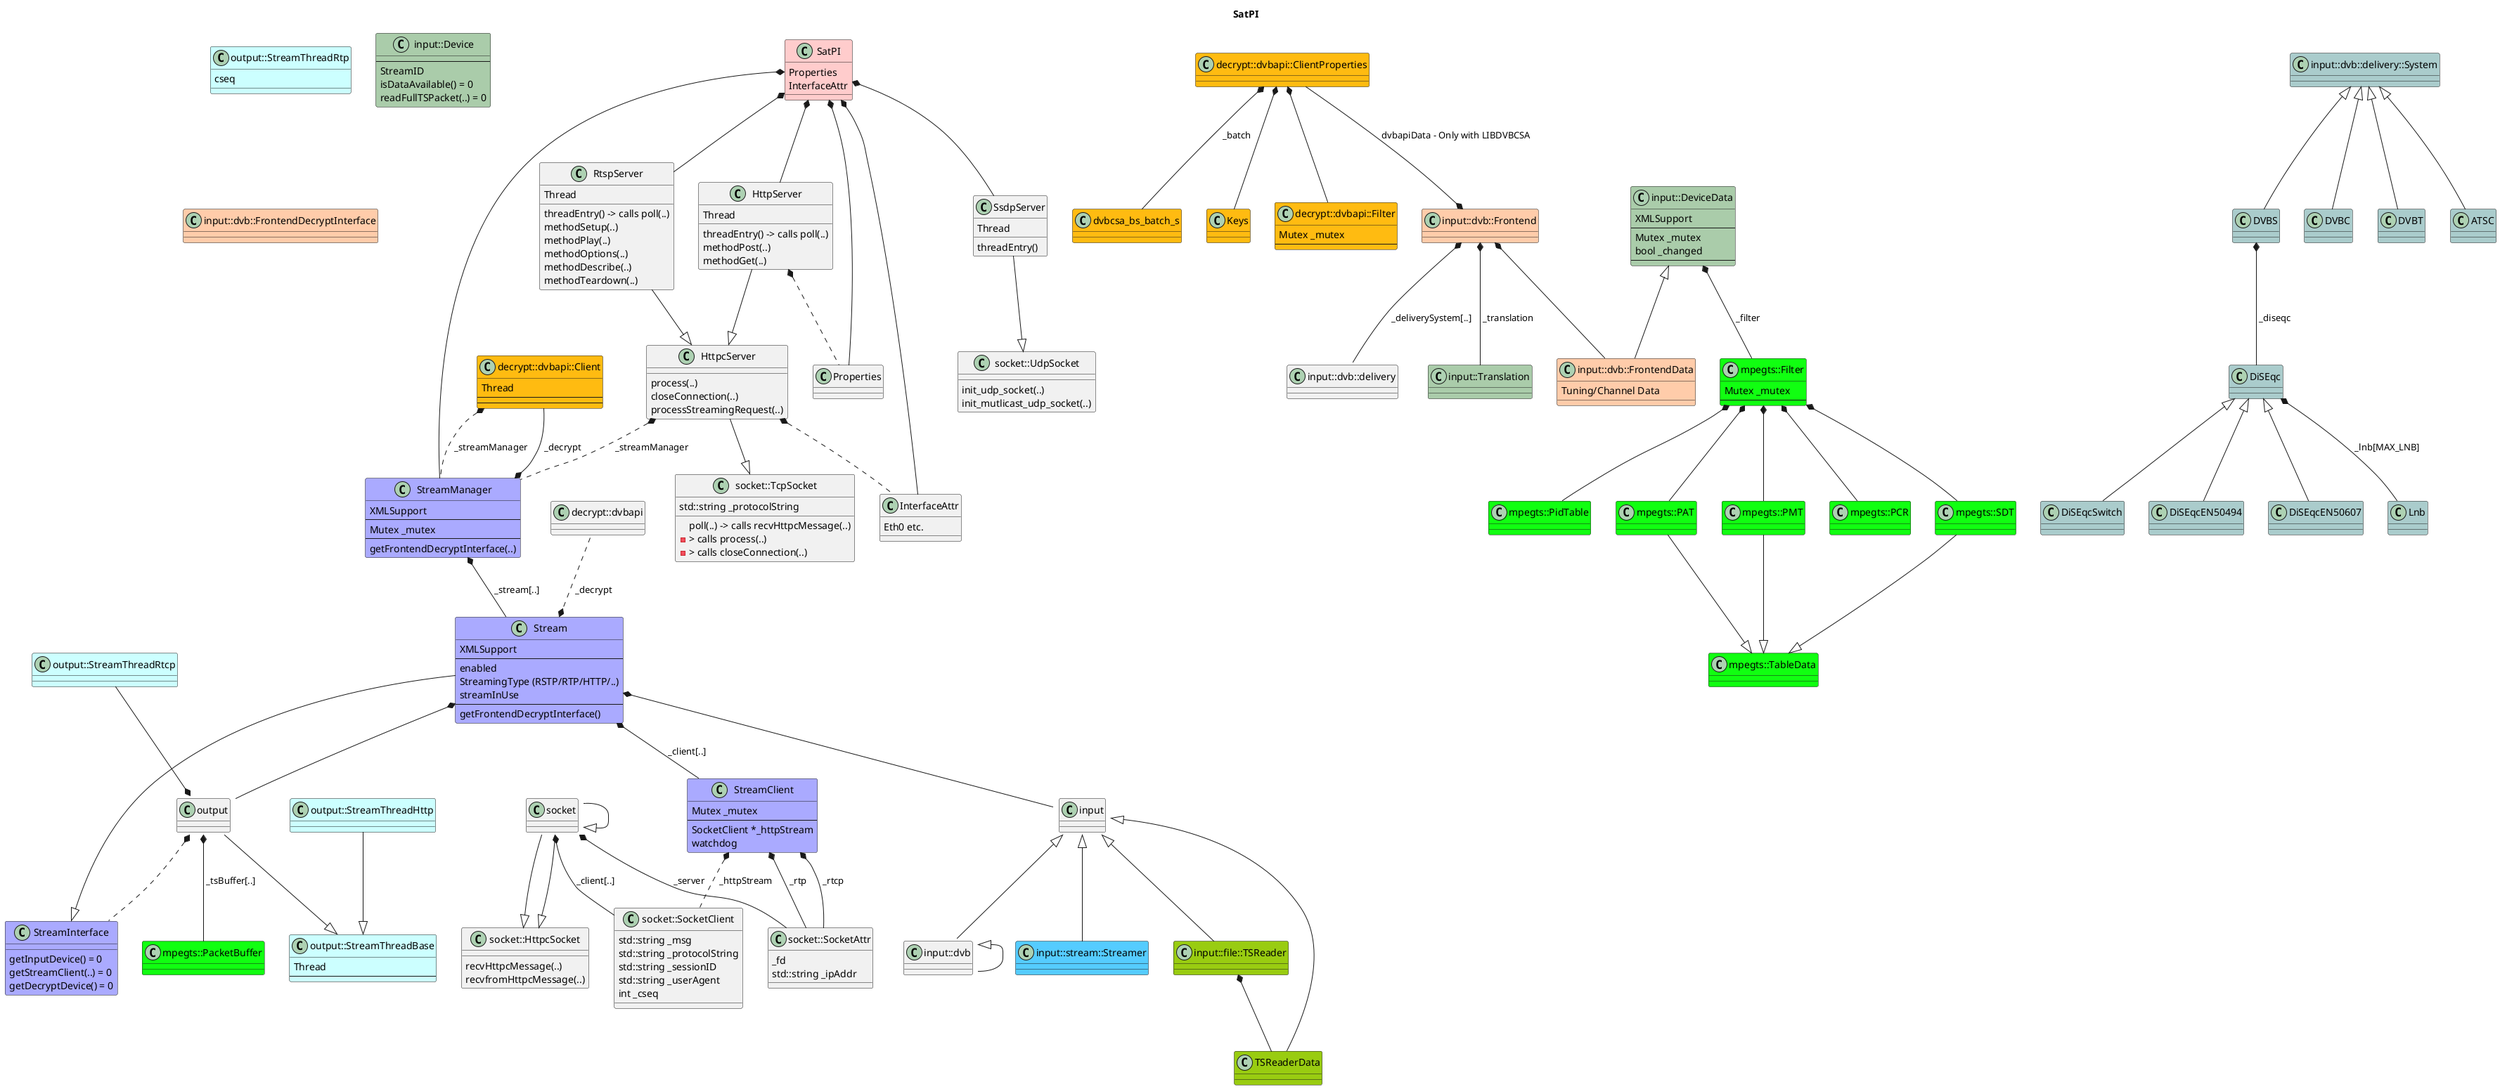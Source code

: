 @startuml

hide footbox

title SatPI

SatPI *-- StreamManager
SatPI *-- RtspServer
SatPI *-- HttpServer
SatPI *-- SsdpServer
SatPI *-- Properties
SatPI *-- InterfaceAttr


class SatPI #ffcccc {
  Properties
  InterfaceAttr
}

class InterfaceAttr {
  Eth0 etc.
}

class socket::HttpcSocket {
  recvHttpcMessage(..)
  recvfromHttpcMessage(..)
}

socket::SocketClient --|> socket::SocketAttr
class socket::SocketClient {
  std::string _msg
  std::string _protocolString
  std::string _sessionID
  std::string _userAgent
  int _cseq
}

class socket::SocketAttr {
  _fd
  std::string _ipAddr
}

socket::TcpSocket --|> socket::HttpcSocket
socket::TcpSocket *-- socket::SocketAttr : "_server"
socket::TcpSocket *-- socket::SocketClient : "_client[..]"
class socket::TcpSocket {
  poll(..) -> calls recvHttpcMessage(..)
           -> calls process(..)
           -> calls closeConnection(..)
  std::string _protocolString
}

socket::UdpSocket --|> socket::HttpcSocket
class socket::UdpSocket {
  init_udp_socket(..)
  init_mutlicast_udp_socket(..)
}

SsdpServer --|> socket::UdpSocket
class SsdpServer {
  Thread

  threadEntry()
}


RtspServer --|> HttpcServer
class RtspServer {
  Thread

  threadEntry() -> calls poll(..)
  methodSetup(..)
  methodPlay(..)
  methodOptions(..)
  methodDescribe(..)
  methodTeardown(..)
}

HttpServer --|> HttpcServer
HttpServer *.. Properties
class HttpServer {
  Thread

  threadEntry() -> calls poll(..)
  methodPost(..)
  methodGet(..)
}

HttpcServer --|> socket::TcpSocket
HttpcServer *.. StreamManager : "_streamManager"
HttpcServer *.. InterfaceAttr
class HttpcServer {
  process(..)
  closeConnection(..)
  processStreamingRequest(..)
}

class StreamInterface #aaaaff {
  getInputDevice() = 0
  getStreamClient(..) = 0
  getDecryptDevice() = 0
}

Stream --|> StreamInterface
Stream *-- StreamClient : " _client[..] "
Stream *-- input::Device
Stream *-- output::StreamThreadBase
decrypt::dvbapi::Client ..* Stream : " _decrypt "
class Stream #aaaaff {
  XMLSupport
  --
  enabled
  StreamingType (RSTP/RTP/HTTP/..)
  streamInUse
  --
  getFrontendDecryptInterface()
}

class decrypt::dvbapi::Client           #ffbb11 {
  Thread
  --
  --
}

class decrypt::dvbapi::ClientProperties #ffbb11
class dvbcsa_bs_batch_s                 #ffbb11
class Keys                              #ffbb11
class decrypt::dvbapi::Filter           #ffbb11 {
  Mutex _mutex
  --
}

decrypt::dvbapi::Client --* StreamManager  : " _decrypt "
decrypt::dvbapi::Client *.. StreamManager  : " _streamManager "

StreamManager *-- Stream : " _stream[..] "
class StreamManager #aaaaff {
  XMLSupport
  --
  Mutex _mutex
  --
  getFrontendDecryptInterface(..)
}

StreamClient *-- socket::SocketAttr : " _rtp "
StreamClient *-- socket::SocketAttr : " _rtcp "
StreamClient *.. socket::SocketClient : " _httpStream "
class StreamClient #aaaaff {
  Mutex _mutex
  --
  SocketClient *_httpStream
  watchdog
}

class mpegts::Filter        #11ff11 {
  Mutex _mutex
  --
}
class mpegts::PacketBuffer  #11ff11
class mpegts::TableData     #11ff11
class mpegts::PidTable      #11ff11
class mpegts::PAT           #11ff11
class mpegts::PMT           #11ff11
class mpegts::PCR           #11ff11
class mpegts::SDT           #11ff11

output::StreamThreadBase *-- mpegts::PacketBuffer : " _tsBuffer[..] "
output::StreamThreadBase *.. StreamInterface
class output::StreamThreadBase #ccffff {
  Thread
  --
}

class output::StreamThreadRtcp #ccffff
class output::StreamThreadHttp #ccffff

output::StreamThreadRtcp --* output::StreamThreadRtp

output::StreamThreadRtp --|> output::StreamThreadBase
class output::StreamThreadRtp #ccffff {
  cseq
}

output::StreamThreadHttp --|> output::StreamThreadBase

class input::stream::Streamer #55ccff
input::Device <|-- input::stream::Streamer

class input::file::TSReader     #99cc11
class TSReaderData              #99cc11

input::Device <|-- input::file::TSReader
input::file::TSReader *-- TSReaderData

TSReaderData --|> input::DeviceData

input::Device <|-- input::dvb::Frontend
class input::Device      #aaccaa {
  --
  StreamID
  isDataAvailable() = 0
  readFullTSPacket(..) = 0
}
class input::Translation #aaccaa

class input::DeviceData  #aaccaa {
  XMLSupport
  --
  Mutex _mutex
  bool _changed
  --
}

input::dvb::FrontendDecryptInterface <|-- input::dvb::Frontend

class input::dvb::FrontendDecryptInterface #ffccaa
class input::dvb::Frontend                 #ffccaa
class input::dvb::FrontendData             #ffccaa {
  Tuning/Channel Data
}

input::dvb::Frontend *-- input::dvb::delivery::System : " _deliverySystem[..] "
input::dvb::Frontend *-- input::dvb::FrontendData
input::dvb::Frontend *-- input::Translation : " _translation "
decrypt::dvbapi::ClientProperties --* input::dvb::Frontend : " dvbapiData - Only with LIBDVBCSA "


class input::dvb::delivery::System #aacccc
class DVBS                         #aacccc
class DVBC                         #aacccc
class DVBT                         #aacccc
class ATSC                         #aacccc

input::dvb::delivery::System <|-- DVBS
input::dvb::delivery::System <|-- DVBC
input::dvb::delivery::System <|-- DVBT
input::dvb::delivery::System <|-- ATSC


class DiSEqcSwitch  #aacccc
class DiSEqcEN50494 #aacccc
class DiSEqcEN50607 #aacccc
class DiSEqc        #aacccc
class Lnb           #aacccc

DiSEqc <|-- DiSEqcSwitch
DiSEqc <|-- DiSEqcEN50494
DiSEqc <|-- DiSEqcEN50607

DVBS *-- DiSEqc : " _diseqc "

DiSEqc *-- Lnb : " _lnb[MAX_LNB] "

decrypt::dvbapi::ClientProperties *-- dvbcsa_bs_batch_s : " _batch "
decrypt::dvbapi::ClientProperties *-- decrypt::dvbapi::Filter
decrypt::dvbapi::ClientProperties *-- Keys

input::DeviceData <|-- input::dvb::FrontendData

mpegts::PAT --|> mpegts::TableData
mpegts::PMT --|> mpegts::TableData
mpegts::SDT --|> mpegts::TableData

mpegts::Filter *-- mpegts::PidTable
mpegts::Filter *-- mpegts::PAT
mpegts::Filter *-- mpegts::PMT
mpegts::Filter *-- mpegts::PCR
mpegts::Filter *-- mpegts::SDT
input::DeviceData *-- mpegts::Filter : " _filter "


@enduml

